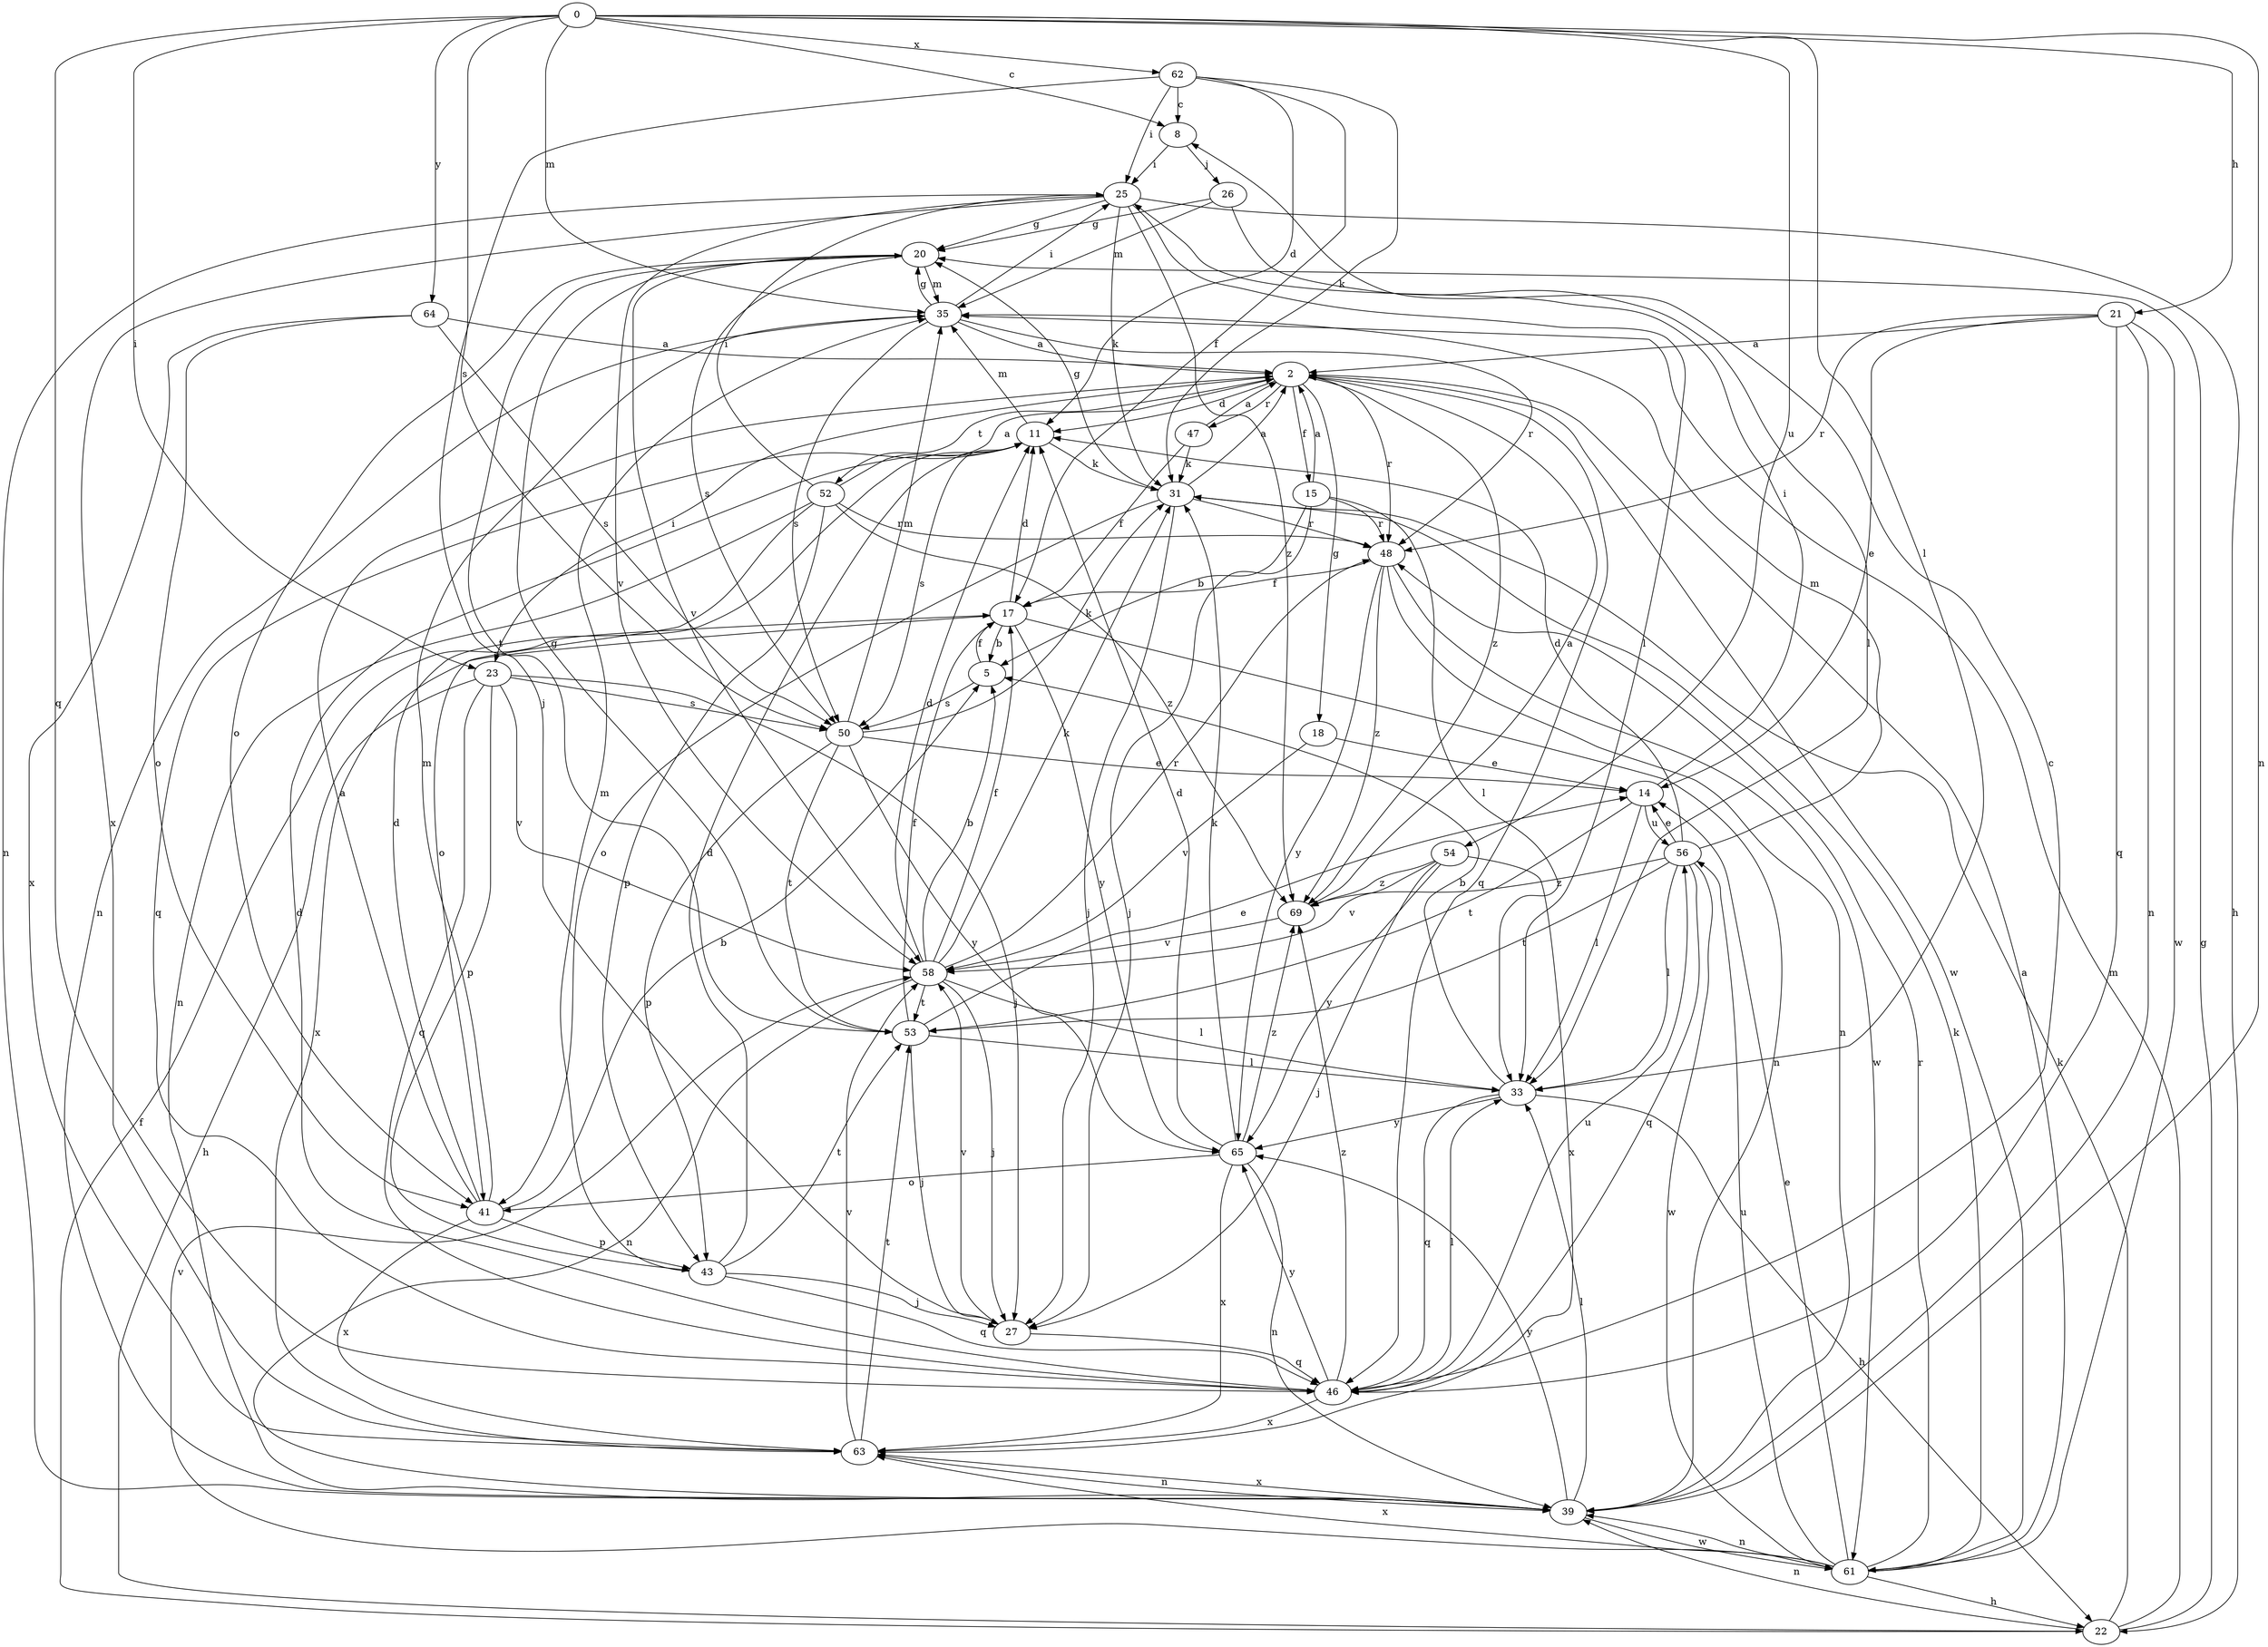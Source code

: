 strict digraph  {
0;
2;
5;
8;
11;
14;
15;
17;
18;
20;
21;
22;
23;
25;
26;
27;
31;
33;
35;
39;
41;
43;
46;
47;
48;
50;
52;
53;
54;
56;
58;
61;
62;
63;
64;
65;
69;
0 -> 8  [label=c];
0 -> 21  [label=h];
0 -> 23  [label=i];
0 -> 33  [label=l];
0 -> 35  [label=m];
0 -> 39  [label=n];
0 -> 46  [label=q];
0 -> 50  [label=s];
0 -> 54  [label=u];
0 -> 62  [label=x];
0 -> 64  [label=y];
2 -> 11  [label=d];
2 -> 15  [label=f];
2 -> 18  [label=g];
2 -> 23  [label=i];
2 -> 46  [label=q];
2 -> 47  [label=r];
2 -> 48  [label=r];
2 -> 52  [label=t];
2 -> 61  [label=w];
2 -> 69  [label=z];
5 -> 17  [label=f];
5 -> 50  [label=s];
8 -> 25  [label=i];
8 -> 26  [label=j];
11 -> 31  [label=k];
11 -> 35  [label=m];
11 -> 46  [label=q];
11 -> 50  [label=s];
14 -> 25  [label=i];
14 -> 33  [label=l];
14 -> 53  [label=t];
14 -> 56  [label=u];
15 -> 2  [label=a];
15 -> 5  [label=b];
15 -> 27  [label=j];
15 -> 33  [label=l];
15 -> 48  [label=r];
17 -> 5  [label=b];
17 -> 11  [label=d];
17 -> 39  [label=n];
17 -> 63  [label=x];
17 -> 65  [label=y];
18 -> 14  [label=e];
18 -> 58  [label=v];
20 -> 35  [label=m];
20 -> 41  [label=o];
20 -> 50  [label=s];
20 -> 53  [label=t];
20 -> 58  [label=v];
21 -> 2  [label=a];
21 -> 14  [label=e];
21 -> 39  [label=n];
21 -> 46  [label=q];
21 -> 48  [label=r];
21 -> 61  [label=w];
22 -> 17  [label=f];
22 -> 20  [label=g];
22 -> 31  [label=k];
22 -> 35  [label=m];
22 -> 39  [label=n];
23 -> 22  [label=h];
23 -> 27  [label=j];
23 -> 43  [label=p];
23 -> 46  [label=q];
23 -> 50  [label=s];
23 -> 58  [label=v];
25 -> 20  [label=g];
25 -> 22  [label=h];
25 -> 31  [label=k];
25 -> 33  [label=l];
25 -> 39  [label=n];
25 -> 58  [label=v];
25 -> 63  [label=x];
25 -> 69  [label=z];
26 -> 20  [label=g];
26 -> 33  [label=l];
26 -> 35  [label=m];
27 -> 46  [label=q];
27 -> 58  [label=v];
31 -> 2  [label=a];
31 -> 20  [label=g];
31 -> 27  [label=j];
31 -> 41  [label=o];
31 -> 48  [label=r];
33 -> 5  [label=b];
33 -> 22  [label=h];
33 -> 46  [label=q];
33 -> 65  [label=y];
35 -> 2  [label=a];
35 -> 20  [label=g];
35 -> 25  [label=i];
35 -> 39  [label=n];
35 -> 48  [label=r];
35 -> 50  [label=s];
39 -> 33  [label=l];
39 -> 61  [label=w];
39 -> 63  [label=x];
39 -> 65  [label=y];
41 -> 2  [label=a];
41 -> 5  [label=b];
41 -> 11  [label=d];
41 -> 35  [label=m];
41 -> 43  [label=p];
41 -> 63  [label=x];
43 -> 11  [label=d];
43 -> 27  [label=j];
43 -> 35  [label=m];
43 -> 46  [label=q];
43 -> 53  [label=t];
46 -> 8  [label=c];
46 -> 11  [label=d];
46 -> 33  [label=l];
46 -> 56  [label=u];
46 -> 63  [label=x];
46 -> 65  [label=y];
46 -> 69  [label=z];
47 -> 2  [label=a];
47 -> 17  [label=f];
47 -> 31  [label=k];
48 -> 17  [label=f];
48 -> 39  [label=n];
48 -> 61  [label=w];
48 -> 65  [label=y];
48 -> 69  [label=z];
50 -> 14  [label=e];
50 -> 31  [label=k];
50 -> 35  [label=m];
50 -> 43  [label=p];
50 -> 53  [label=t];
50 -> 65  [label=y];
52 -> 2  [label=a];
52 -> 25  [label=i];
52 -> 39  [label=n];
52 -> 41  [label=o];
52 -> 43  [label=p];
52 -> 48  [label=r];
52 -> 69  [label=z];
53 -> 14  [label=e];
53 -> 17  [label=f];
53 -> 20  [label=g];
53 -> 27  [label=j];
53 -> 33  [label=l];
54 -> 27  [label=j];
54 -> 58  [label=v];
54 -> 63  [label=x];
54 -> 65  [label=y];
54 -> 69  [label=z];
56 -> 11  [label=d];
56 -> 14  [label=e];
56 -> 33  [label=l];
56 -> 35  [label=m];
56 -> 46  [label=q];
56 -> 53  [label=t];
56 -> 61  [label=w];
56 -> 69  [label=z];
58 -> 5  [label=b];
58 -> 11  [label=d];
58 -> 17  [label=f];
58 -> 27  [label=j];
58 -> 31  [label=k];
58 -> 33  [label=l];
58 -> 39  [label=n];
58 -> 48  [label=r];
58 -> 53  [label=t];
61 -> 2  [label=a];
61 -> 14  [label=e];
61 -> 22  [label=h];
61 -> 31  [label=k];
61 -> 39  [label=n];
61 -> 48  [label=r];
61 -> 56  [label=u];
61 -> 58  [label=v];
61 -> 63  [label=x];
62 -> 8  [label=c];
62 -> 11  [label=d];
62 -> 17  [label=f];
62 -> 25  [label=i];
62 -> 27  [label=j];
62 -> 31  [label=k];
63 -> 39  [label=n];
63 -> 53  [label=t];
63 -> 58  [label=v];
64 -> 2  [label=a];
64 -> 41  [label=o];
64 -> 50  [label=s];
64 -> 63  [label=x];
65 -> 11  [label=d];
65 -> 31  [label=k];
65 -> 39  [label=n];
65 -> 41  [label=o];
65 -> 63  [label=x];
65 -> 69  [label=z];
69 -> 2  [label=a];
69 -> 58  [label=v];
}
